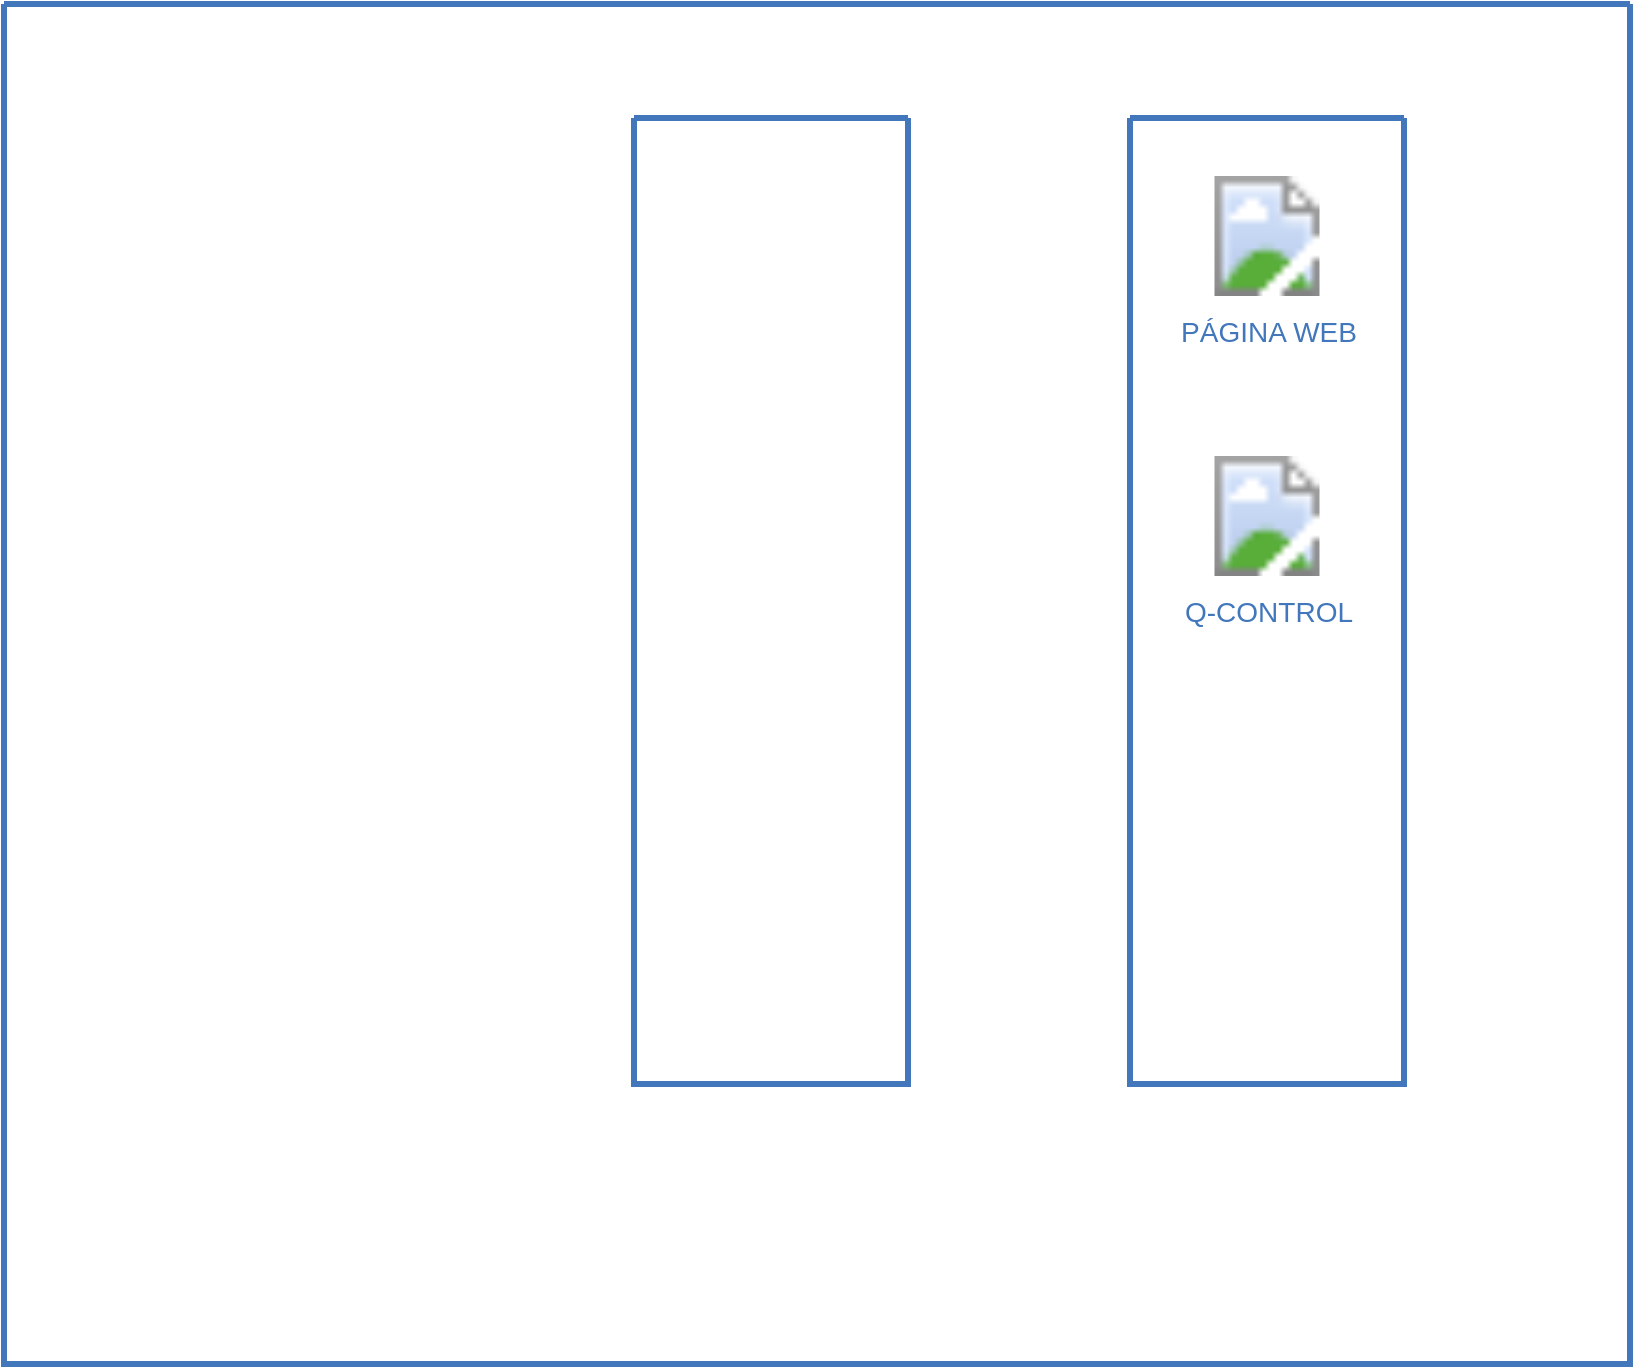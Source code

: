 <mxfile version="24.3.1" type="github">
  <diagram id="0d7cefc2-ccd6-e077-73ed-a8e48b0cddf6" name="Page-1">
    <mxGraphModel dx="1196" dy="675" grid="1" gridSize="10" guides="1" tooltips="1" connect="1" arrows="1" fold="1" page="1" pageScale="1" pageWidth="1169" pageHeight="827" background="none" math="0" shadow="0">
      <root>
        <mxCell id="0" />
        <mxCell id="1" parent="0" />
        <mxCell id="2" value="" style="swimlane;shadow=0;strokeColor=#4277BB;fillColor=#ffffff;fontColor=#4277BB;align=right;startSize=0;collapsible=0;strokeWidth=3;" parent="1" vertex="1">
          <mxGeometry x="178" y="74" width="813" height="680" as="geometry" />
        </mxCell>
        <mxCell id="77" value="" style="swimlane;shadow=0;strokeColor=#4277BB;fillColor=#ffffff;fontColor=#4277BB;align=right;startSize=0;collapsible=0;strokeWidth=3;" parent="2" vertex="1">
          <mxGeometry x="315" y="57" width="137" height="483" as="geometry" />
        </mxCell>
        <mxCell id="79" value="" style="swimlane;shadow=0;strokeColor=#4277BB;fillColor=#ffffff;fontColor=#4277BB;align=right;startSize=0;collapsible=0;strokeWidth=3;" parent="2" vertex="1">
          <mxGeometry x="563" y="57" width="137" height="483" as="geometry" />
        </mxCell>
        <mxCell id="76" value="PÁGINA WEB" style="aspect=fixed;perimeter=ellipsePerimeter;html=1;align=center;shadow=0;dashed=0;image;image=https://www.shareicon.net/download/2016/11/01/849406_internet_512x512.png;rounded=1;labelBackgroundColor=#ffffff;strokeColor=#666666;strokeWidth=3;fillColor=#C2952D;gradientColor=none;fontSize=14;fontColor=#4277BB;spacingTop=3;" parent="79" vertex="1">
          <mxGeometry x="38.5" y="29" width="60" height="60" as="geometry" />
        </mxCell>
        <mxCell id="_2AF7Mw2Bp89DIMeeTaD-107" value="Q-CONTROL" style="aspect=fixed;perimeter=ellipsePerimeter;html=1;align=center;shadow=0;dashed=0;image;image=https://www.shareicon.net/download/2016/11/01/849406_internet_512x512.png;rounded=1;labelBackgroundColor=#ffffff;strokeColor=#666666;strokeWidth=3;fillColor=#C2952D;gradientColor=none;fontSize=14;fontColor=#4277BB;spacingTop=3;" vertex="1" parent="79">
          <mxGeometry x="38.5" y="169" width="60" height="60" as="geometry" />
        </mxCell>
        <mxCell id="_2AF7Mw2Bp89DIMeeTaD-106" style="edgeStyle=orthogonalEdgeStyle;rounded=0;orthogonalLoop=1;jettySize=auto;html=1;exitX=0.5;exitY=1;exitDx=0;exitDy=0;" edge="1" parent="2" source="79" target="79">
          <mxGeometry relative="1" as="geometry" />
        </mxCell>
      </root>
    </mxGraphModel>
  </diagram>
</mxfile>
